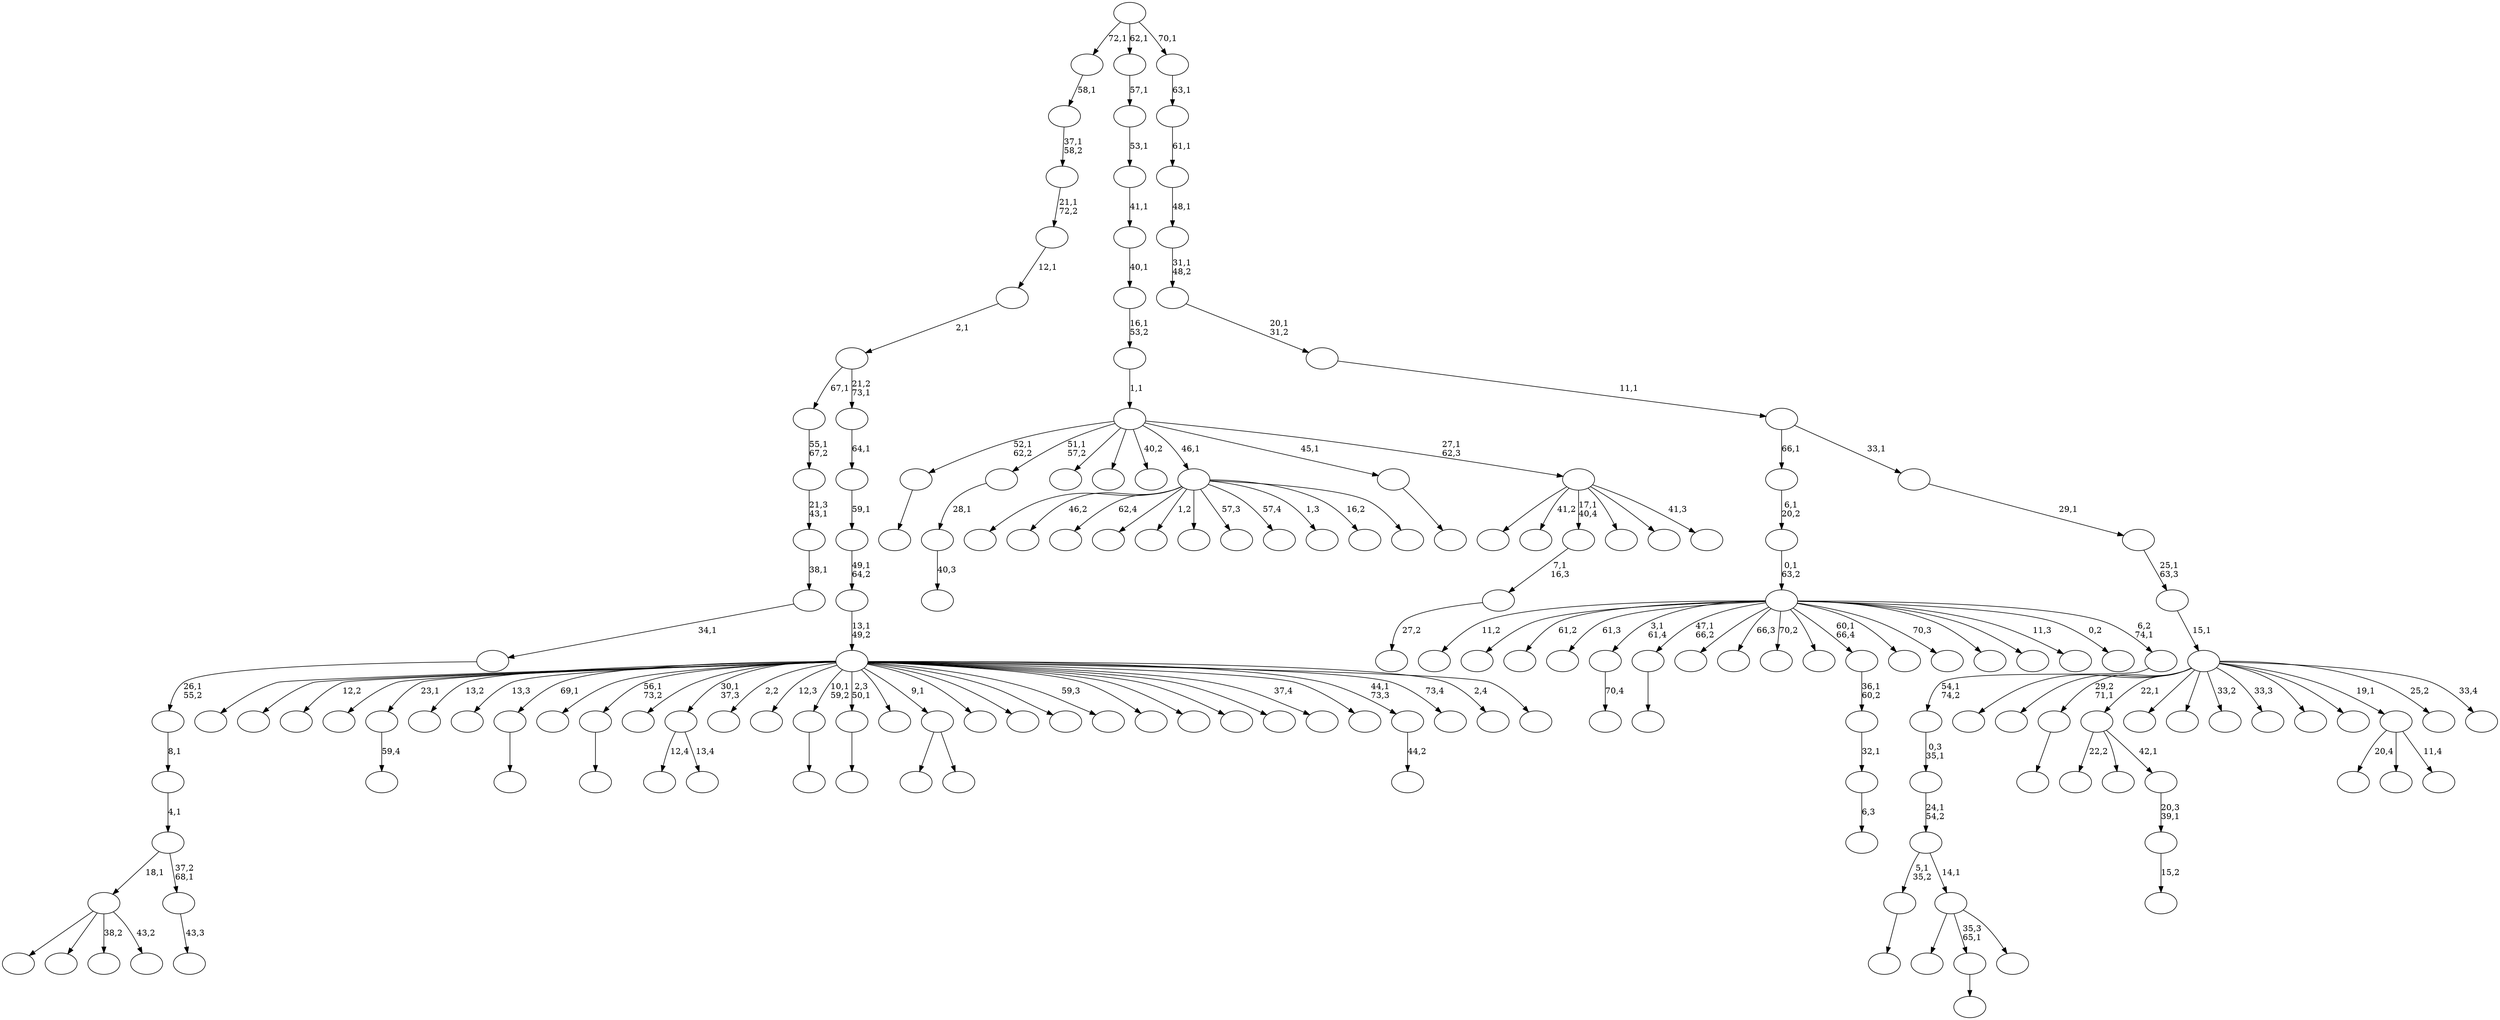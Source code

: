 digraph T {
	175 [label=""]
	174 [label=""]
	173 [label=""]
	172 [label=""]
	171 [label=""]
	170 [label=""]
	169 [label=""]
	168 [label=""]
	167 [label=""]
	166 [label=""]
	165 [label=""]
	164 [label=""]
	163 [label=""]
	162 [label=""]
	161 [label=""]
	160 [label=""]
	159 [label=""]
	158 [label=""]
	157 [label=""]
	156 [label=""]
	155 [label=""]
	154 [label=""]
	153 [label=""]
	152 [label=""]
	151 [label=""]
	150 [label=""]
	149 [label=""]
	148 [label=""]
	147 [label=""]
	146 [label=""]
	145 [label=""]
	144 [label=""]
	143 [label=""]
	142 [label=""]
	141 [label=""]
	140 [label=""]
	139 [label=""]
	138 [label=""]
	137 [label=""]
	136 [label=""]
	135 [label=""]
	134 [label=""]
	133 [label=""]
	132 [label=""]
	131 [label=""]
	130 [label=""]
	129 [label=""]
	128 [label=""]
	127 [label=""]
	126 [label=""]
	125 [label=""]
	124 [label=""]
	123 [label=""]
	122 [label=""]
	121 [label=""]
	120 [label=""]
	119 [label=""]
	118 [label=""]
	117 [label=""]
	116 [label=""]
	115 [label=""]
	114 [label=""]
	113 [label=""]
	112 [label=""]
	111 [label=""]
	110 [label=""]
	109 [label=""]
	108 [label=""]
	107 [label=""]
	106 [label=""]
	105 [label=""]
	104 [label=""]
	103 [label=""]
	102 [label=""]
	101 [label=""]
	100 [label=""]
	99 [label=""]
	98 [label=""]
	97 [label=""]
	96 [label=""]
	95 [label=""]
	94 [label=""]
	93 [label=""]
	92 [label=""]
	91 [label=""]
	90 [label=""]
	89 [label=""]
	88 [label=""]
	87 [label=""]
	86 [label=""]
	85 [label=""]
	84 [label=""]
	83 [label=""]
	82 [label=""]
	81 [label=""]
	80 [label=""]
	79 [label=""]
	78 [label=""]
	77 [label=""]
	76 [label=""]
	75 [label=""]
	74 [label=""]
	73 [label=""]
	72 [label=""]
	71 [label=""]
	70 [label=""]
	69 [label=""]
	68 [label=""]
	67 [label=""]
	66 [label=""]
	65 [label=""]
	64 [label=""]
	63 [label=""]
	62 [label=""]
	61 [label=""]
	60 [label=""]
	59 [label=""]
	58 [label=""]
	57 [label=""]
	56 [label=""]
	55 [label=""]
	54 [label=""]
	53 [label=""]
	52 [label=""]
	51 [label=""]
	50 [label=""]
	49 [label=""]
	48 [label=""]
	47 [label=""]
	46 [label=""]
	45 [label=""]
	44 [label=""]
	43 [label=""]
	42 [label=""]
	41 [label=""]
	40 [label=""]
	39 [label=""]
	38 [label=""]
	37 [label=""]
	36 [label=""]
	35 [label=""]
	34 [label=""]
	33 [label=""]
	32 [label=""]
	31 [label=""]
	30 [label=""]
	29 [label=""]
	28 [label=""]
	27 [label=""]
	26 [label=""]
	25 [label=""]
	24 [label=""]
	23 [label=""]
	22 [label=""]
	21 [label=""]
	20 [label=""]
	19 [label=""]
	18 [label=""]
	17 [label=""]
	16 [label=""]
	15 [label=""]
	14 [label=""]
	13 [label=""]
	12 [label=""]
	11 [label=""]
	10 [label=""]
	9 [label=""]
	8 [label=""]
	7 [label=""]
	6 [label=""]
	5 [label=""]
	4 [label=""]
	3 [label=""]
	2 [label=""]
	1 [label=""]
	0 [label=""]
	162 -> 163 [label=""]
	159 -> 160 [label="40,3"]
	158 -> 159 [label="28,1"]
	149 -> 150 [label="59,4"]
	142 -> 143 [label="70,4"]
	139 -> 140 [label=""]
	136 -> 137 [label="27,2"]
	135 -> 136 [label="7,1\n16,3"]
	131 -> 132 [label=""]
	127 -> 128 [label=""]
	121 -> 122 [label=""]
	117 -> 118 [label="15,2"]
	116 -> 117 [label="20,3\n39,1"]
	115 -> 156 [label="22,2"]
	115 -> 151 [label=""]
	115 -> 116 [label="42,1"]
	109 -> 154 [label="12,4"]
	109 -> 110 [label="13,4"]
	105 -> 174 [label=""]
	105 -> 165 [label="46,2"]
	105 -> 155 [label="62,4"]
	105 -> 146 [label=""]
	105 -> 134 [label="1,2"]
	105 -> 130 [label=""]
	105 -> 125 [label="57,3"]
	105 -> 124 [label="57,4"]
	105 -> 113 [label="1,3"]
	105 -> 112 [label="16,2"]
	105 -> 106 [label=""]
	103 -> 104 [label=""]
	100 -> 101 [label="6,3"]
	99 -> 100 [label="32,1"]
	98 -> 99 [label="36,1\n60,2"]
	94 -> 95 [label=""]
	91 -> 166 [label=""]
	91 -> 92 [label=""]
	86 -> 87 [label=""]
	82 -> 83 [label=""]
	69 -> 148 [label=""]
	69 -> 141 [label=""]
	69 -> 79 [label="38,2"]
	69 -> 70 [label="43,2"]
	67 -> 68 [label="43,3"]
	66 -> 69 [label="18,1"]
	66 -> 67 [label="37,2\n68,1"]
	65 -> 66 [label="4,1"]
	64 -> 65 [label="8,1"]
	63 -> 64 [label="26,1\n55,2"]
	62 -> 63 [label="34,1"]
	61 -> 62 [label="38,1"]
	60 -> 61 [label="21,3\n43,1"]
	59 -> 60 [label="55,1\n67,2"]
	52 -> 172 [label="20,4"]
	52 -> 164 [label=""]
	52 -> 53 [label="11,4"]
	47 -> 48 [label="44,2"]
	44 -> 45 [label=""]
	42 -> 58 [label=""]
	42 -> 44 [label="35,3\n65,1"]
	42 -> 43 [label=""]
	41 -> 86 [label="5,1\n35,2"]
	41 -> 42 [label="14,1"]
	40 -> 41 [label="24,1\n54,2"]
	39 -> 40 [label="0,3\n35,1"]
	38 -> 39 [label="54,1\n74,2"]
	37 -> 171 [label="11,2"]
	37 -> 168 [label=""]
	37 -> 161 [label="61,2"]
	37 -> 144 [label="61,3"]
	37 -> 142 [label="3,1\n61,4"]
	37 -> 139 [label="47,1\n66,2"]
	37 -> 138 [label=""]
	37 -> 120 [label="66,3"]
	37 -> 119 [label="70,2"]
	37 -> 102 [label=""]
	37 -> 98 [label="60,1\n66,4"]
	37 -> 96 [label=""]
	37 -> 85 [label="70,3"]
	37 -> 80 [label=""]
	37 -> 72 [label=""]
	37 -> 56 [label="11,3"]
	37 -> 49 [label="0,2"]
	37 -> 38 [label="6,2\n74,1"]
	36 -> 37 [label="0,1\n63,2"]
	35 -> 36 [label="6,1\n20,2"]
	32 -> 173 [label=""]
	32 -> 170 [label=""]
	32 -> 169 [label="12,2"]
	32 -> 153 [label=""]
	32 -> 149 [label="23,1"]
	32 -> 147 [label="13,2"]
	32 -> 145 [label="13,3"]
	32 -> 127 [label="69,1"]
	32 -> 126 [label=""]
	32 -> 121 [label="56,1\n73,2"]
	32 -> 111 [label=""]
	32 -> 109 [label="30,1\n37,3"]
	32 -> 108 [label="2,2"]
	32 -> 107 [label="12,3"]
	32 -> 103 [label="10,1\n59,2"]
	32 -> 94 [label="2,3\n50,1"]
	32 -> 93 [label=""]
	32 -> 91 [label="9,1"]
	32 -> 90 [label=""]
	32 -> 89 [label=""]
	32 -> 84 [label=""]
	32 -> 81 [label="59,3"]
	32 -> 78 [label=""]
	32 -> 76 [label=""]
	32 -> 74 [label=""]
	32 -> 71 [label=""]
	32 -> 57 [label="37,4"]
	32 -> 51 [label=""]
	32 -> 47 [label="44,1\n73,3"]
	32 -> 46 [label="73,4"]
	32 -> 34 [label="2,4"]
	32 -> 33 [label=""]
	31 -> 32 [label="13,1\n49,2"]
	30 -> 31 [label="49,1\n64,2"]
	29 -> 30 [label="59,1"]
	28 -> 29 [label="64,1"]
	27 -> 59 [label="67,1"]
	27 -> 28 [label="21,2\n73,1"]
	26 -> 27 [label="2,1"]
	25 -> 26 [label="12,1"]
	24 -> 25 [label="21,1\n72,2"]
	23 -> 24 [label="37,1\n58,2"]
	22 -> 23 [label="58,1"]
	20 -> 175 [label=""]
	20 -> 152 [label="41,2"]
	20 -> 135 [label="17,1\n40,4"]
	20 -> 123 [label=""]
	20 -> 97 [label=""]
	20 -> 21 [label="41,3"]
	19 -> 162 [label="52,1\n62,2"]
	19 -> 158 [label="51,1\n57,2"]
	19 -> 157 [label=""]
	19 -> 129 [label=""]
	19 -> 114 [label="40,2"]
	19 -> 105 [label="46,1"]
	19 -> 82 [label="45,1"]
	19 -> 20 [label="27,1\n62,3"]
	18 -> 19 [label="1,1"]
	17 -> 18 [label="16,1\n53,2"]
	16 -> 17 [label="40,1"]
	15 -> 16 [label="41,1"]
	14 -> 15 [label="53,1"]
	13 -> 14 [label="57,1"]
	11 -> 167 [label=""]
	11 -> 133 [label=""]
	11 -> 131 [label="29,2\n71,1"]
	11 -> 115 [label="22,1"]
	11 -> 88 [label=""]
	11 -> 77 [label=""]
	11 -> 75 [label="33,2"]
	11 -> 73 [label="33,3"]
	11 -> 55 [label=""]
	11 -> 54 [label=""]
	11 -> 52 [label="19,1"]
	11 -> 50 [label="25,2"]
	11 -> 12 [label="33,4"]
	10 -> 11 [label="15,1"]
	9 -> 10 [label="25,1\n63,3"]
	8 -> 9 [label="29,1"]
	7 -> 35 [label="66,1"]
	7 -> 8 [label="33,1"]
	6 -> 7 [label="11,1"]
	5 -> 6 [label="20,1\n31,2"]
	4 -> 5 [label="31,1\n48,2"]
	3 -> 4 [label="48,1"]
	2 -> 3 [label="61,1"]
	1 -> 2 [label="63,1"]
	0 -> 22 [label="72,1"]
	0 -> 13 [label="62,1"]
	0 -> 1 [label="70,1"]
}
